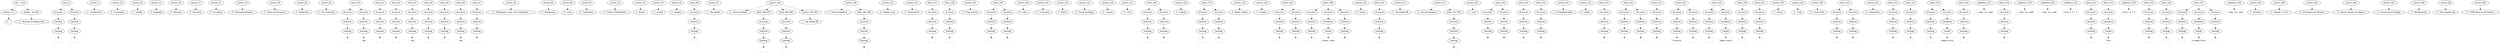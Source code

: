 digraph hierarchy {

node [fontname=Helvetica]
edge [style=dashed]

doc_0 [label="doc - 1219"]


doc_0 -> { section_1 section_2}
{rank=same; section_1 section_2}

section_1 [label="section: 1-3"]

section_2 [label="section: 34-338"]


section_1 -> { header_3}
{rank=same; header_3}

header_3 [label="0 : "]


block_4 -> { structure_6 structure_7}
{rank=same; structure_6 structure_7}

structure_6 [label="structure"]

structure_7 [label="structure"]


structure_6 -> { hashline_8}
{rank=same; hashline_8}

hashline_8 [label="hashline"]


hashline_8 -> { hashtag_9}
{rank=same; hashtag_9}

hashtag_9 [label="hashtag"]


hashtag_9 -> leaf_10
leaf_10  [color=Gray,shape=rectangle,fontname=Inconsolata,label=""]
structure_7 -> { hashline_11}
{rank=same; hashline_11}

hashline_11 [label="hashline"]


hashline_11 -> { hashtag_12}
{rank=same; hashtag_12}

hashtag_12 [label="hashtag"]


hashtag_12 -> leaf_13
leaf_13  [color=Gray,shape=rectangle,fontname=Inconsolata,label=""]
section_5 -> { header_14}
{rank=same; header_14}

header_14 [label="1 : Introduction"]


section_2 -> { header_15}
{rank=same; header_15}

header_15 [label="1 : Musings on Metasyntax"]


section_16 -> { header_19}
{rank=same; header_19}

header_19 [label="2 : Constraints"]


section_20 -> { header_23}
{rank=same; header_23}

header_23 [label="3 : Usable"]


section_21 -> { header_24}
{rank=same; header_24}

header_24 [label="3 : Readable"]


section_22 -> { header_25}
{rank=same; header_25}

header_25 [label="3 : Parsable"]


section_17 -> { header_26}
{rank=same; header_26}

header_26 [label="2 : Structure"]


section_27 -> { header_33}
{rank=same; header_33}

header_33 [label="3 : Encoding"]


section_34 -> { header_35}
{rank=same; header_35}

header_35 [label="4 : Internationalization"]


section_28 -> { header_36}
{rank=same; header_36}

header_36 [label="3 : Prose and Structure"]


section_29 -> { header_37}
{rank=same; header_37}

header_37 [label="3 : Ownership"]


section_38 -> { header_39}
{rank=same; header_39}

header_39 [label="4 : The Cling Rule"]


block_40 -> { structure_48 structure_49}
{rank=same; structure_48 structure_49}

structure_48 [label="structure"]

structure_49 [label="structure"]


structure_48 -> { hashline_50}
{rank=same; hashline_50}

hashline_50 [label="hashline"]


hashline_50 -> { hashtag_51}
{rank=same; hashtag_51}

hashtag_51 [label="hashtag"]


hashtag_51 -> leaf_52
leaf_52  [color=Gray,shape=rectangle,fontname=Inconsolata,label=""]
structure_49 -> { hashline_53}
{rank=same; hashline_53}

hashline_53 [label="hashline"]


hashline_53 -> { hashtag_54}
{rank=same; hashtag_54}

hashtag_54 [label="hashtag"]


hashtag_54 -> leaf_55
leaf_55  [color=Gray,shape=rectangle,fontname=Inconsolata,label="tag"]
block_41 -> { structure_56}
{rank=same; structure_56}

structure_56 [label="structure"]


structure_56 -> { hashline_57}
{rank=same; hashline_57}

hashline_57 [label="hashline"]


hashline_57 -> { hashtag_58}
{rank=same; hashtag_58}

hashtag_58 [label="hashtag"]


hashtag_58 -> leaf_59
leaf_59  [color=Gray,shape=rectangle,fontname=Inconsolata,label=""]
block_42 -> { structure_60}
{rank=same; structure_60}

structure_60 [label="structure"]


structure_60 -> { hashline_61}
{rank=same; hashline_61}

hashline_61 [label="hashline"]


hashline_61 -> { hashtag_62}
{rank=same; hashtag_62}

hashtag_62 [label="hashtag"]


hashtag_62 -> leaf_63
leaf_63  [color=Gray,shape=rectangle,fontname=Inconsolata,label=""]
block_43 -> { structure_64}
{rank=same; structure_64}

structure_64 [label="structure"]


structure_64 -> { hashline_65}
{rank=same; hashline_65}

hashline_65 [label="hashline"]


hashline_65 -> { hashtag_66}
{rank=same; hashtag_66}

hashtag_66 [label="hashtag"]


hashtag_66 -> leaf_67
leaf_67  [color=Gray,shape=rectangle,fontname=Inconsolata,label="tag"]
block_44 -> { structure_68}
{rank=same; structure_68}

structure_68 [label="structure"]


structure_68 -> { hashline_69}
{rank=same; hashline_69}

hashline_69 [label="hashline"]


hashline_69 -> { hashtag_70}
{rank=same; hashtag_70}

hashtag_70 [label="hashtag"]


hashtag_70 -> leaf_71
leaf_71  [color=Gray,shape=rectangle,fontname=Inconsolata,label=""]
block_45 -> { structure_72}
{rank=same; structure_72}

structure_72 [label="structure"]


structure_72 -> { hashline_73}
{rank=same; hashline_73}

hashline_73 [label="hashline"]


hashline_73 -> { hashtag_74}
{rank=same; hashtag_74}

hashtag_74 [label="hashtag"]


hashtag_74 -> leaf_75
leaf_75  [color=Gray,shape=rectangle,fontname=Inconsolata,label=""]
block_46 -> { structure_76}
{rank=same; structure_76}

structure_76 [label="structure"]


structure_76 -> { hashline_77}
{rank=same; hashline_77}

hashline_77 [label="hashline"]


hashline_77 -> { hashtag_78}
{rank=same; hashtag_78}

hashtag_78 [label="hashtag"]


hashtag_78 -> leaf_79
leaf_79  [color=Gray,shape=rectangle,fontname=Inconsolata,label="tag"]
block_47 -> { structure_80}
{rank=same; structure_80}

structure_80 [label="structure"]


structure_80 -> { hashline_81}
{rank=same; hashline_81}

hashline_81 [label="hashline"]


hashline_81 -> { hashtag_82}
{rank=same; hashtag_82}

hashtag_82 [label="hashtag"]


hashtag_82 -> leaf_83
leaf_83  [color=Gray,shape=rectangle,fontname=Inconsolata,label=""]
section_30 -> { header_84}
{rank=same; header_84}

header_84 [label="3 : Whitespace, Lines, and Indentation."]


section_85 -> { header_88}
{rank=same; header_88}

header_88 [label="4 : Whitespace"]


section_86 -> { header_89}
{rank=same; header_89}

header_89 [label="4 : Lines"]


section_87 -> { header_90}
{rank=same; header_90}

header_90 [label="4 : Indentation"]


section_31 -> { header_91}
{rank=same; header_91}

header_91 [label="3 : Order of Recognition"]


section_32 -> { header_92}
{rank=same; header_92}

header_92 [label="3 : Blocks"]


section_18 -> { header_93}
{rank=same; header_93}

header_93 [label="2 : Syntax"]


section_94 -> { header_95}
{rank=same; header_95}

header_95 [label="3 : Headers"]


block_96 -> { structure_99}
{rank=same; structure_99}

structure_99 [label="structure"]


structure_99 -> { hashline_100}
{rank=same; hashline_100}

hashline_100 [label="hashline"]


hashline_100 -> { hashtag_101}
{rank=same; hashtag_101}

hashtag_101 [label="hashtag"]


hashtag_101 -> leaf_102
leaf_102  [color=Gray,shape=rectangle,fontname=Inconsolata,label=""]
section_97 -> { header_103}
{rank=same; header_103}

header_103 [label="1 : Top Header"]


section_104 -> { header_105 block_106 block_107 section_108}
{rank=same; header_105 block_106 block_107 section_108}

header_105 [label="2 : Second Header"]

block_106 [label="block 369-379"]

block_107 [label="block 380-380"]

section_108 [label="section: 381-381"]


block_106 -> { structure_109}
{rank=same; structure_109}

structure_109 [label="structure"]


structure_109 -> { hashline_110}
{rank=same; hashline_110}

hashline_110 [label="hashline"]


hashline_110 -> { hashtag_111}
{rank=same; hashtag_111}

hashtag_111 [label="hashtag"]


hashtag_111 -> leaf_112
leaf_112  [color=Gray,shape=rectangle,fontname=Inconsolata,label=""]
block_107 -> { structure_113}
{rank=same; structure_113}

structure_113 [label="structure"]


structure_113 -> { hashline_114}
{rank=same; hashline_114}

hashline_114 [label="hashline"]


hashline_114 -> { hashtag_115}
{rank=same; hashtag_115}

hashtag_115 [label="hashtag"]


hashtag_115 -> leaf_116
leaf_116  [color=Gray,shape=rectangle,fontname=Inconsolata,label=""]
section_108 -> { header_117}
{rank=same; header_117}

header_117 [label="1 : Top Header ▼"]


section_118 -> { header_119 block_120}
{rank=same; header_119 block_120}

header_119 [label="2 : Second Header ►"]

block_120 [label="block 382-389"]


block_120 -> { structure_131}
{rank=same; structure_131}

structure_131 [label="structure"]


structure_131 -> { hashline_132}
{rank=same; hashline_132}

hashline_132 [label="hashline"]


hashline_132 -> { hashtag_133}
{rank=same; hashtag_133}

hashtag_133 [label="hashtag"]


hashtag_133 -> leaf_134
leaf_134  [color=Gray,shape=rectangle,fontname=Inconsolata,label=""]
section_121 -> { header_135}
{rank=same; header_135}

header_135 [label="4 : Header Lines"]


section_122 -> { header_136}
{rank=same; header_136}

header_136 [label="3 : Prose blocks"]


block_137 -> { structure_139}
{rank=same; structure_139}

structure_139 [label="structure"]


structure_139 -> { hashline_140}
{rank=same; hashline_140}

hashline_140 [label="hashline"]


hashline_140 -> { hashtag_141}
{rank=same; hashtag_141}

hashtag_141 [label="hashtag"]


hashtag_141 -> leaf_142
leaf_142  [color=Gray,shape=rectangle,fontname=Inconsolata,label=""]
block_138 -> { structure_143}
{rank=same; structure_143}

structure_143 [label="structure"]


structure_143 -> { hashline_144}
{rank=same; hashline_144}

hashline_144 [label="hashline"]


hashline_144 -> { hashtag_145}
{rank=same; hashtag_145}

hashtag_145 [label="hashtag"]


hashtag_145 -> leaf_146
leaf_146  [color=Gray,shape=rectangle,fontname=Inconsolata,label=""]
section_123 -> { header_147}
{rank=same; header_147}

header_147 [label="3 : Prose markup"]


block_148 -> { structure_150 structure_151}
{rank=same; structure_150 structure_151}

structure_150 [label="structure"]

structure_151 [label="structure"]


structure_150 -> { hashline_152}
{rank=same; hashline_152}

hashline_152 [label="hashline"]


hashline_152 -> { hashtag_153}
{rank=same; hashtag_153}

hashtag_153 [label="hashtag"]


hashtag_153 -> leaf_154
leaf_154  [color=Gray,shape=rectangle,fontname=Inconsolata,label=""]
structure_151 -> { hashline_155}
{rank=same; hashline_155}

hashline_155 [label="hashline"]


hashline_155 -> { hashtag_156}
{rank=same; hashtag_156}

hashtag_156 [label="hashtag"]


hashtag_156 -> leaf_157
leaf_157  [color=Gray,shape=rectangle,fontname=Inconsolata,label=""]
section_149 -> { header_158}
{rank=same; header_158}

header_158 [label="4 : Latex"]


section_124 -> { header_159}
{rank=same; header_159}

header_159 [label="3 : Comments"]


section_125 -> { header_160}
{rank=same; header_160}

header_160 [label="3 : Marks"]


section_161 -> { header_162}
{rank=same; header_162}

header_162 [label="4 : Plural Hashtags"]


section_126 -> { header_163}
{rank=same; header_163}

header_163 [label="3 : Classes"]


section_127 -> { header_164}
{rank=same; header_164}

header_164 [label="3 : Links"]


block_165 -> { structure_166 structure_167}
{rank=same; structure_166 structure_167}

structure_166 [label="structure"]

structure_167 [label="structure"]


structure_166 -> { hashline_168}
{rank=same; hashline_168}

hashline_168 [label="hashline"]


hashline_168 -> { hashtag_169}
{rank=same; hashtag_169}

hashtag_169 [label="hashtag"]


hashtag_169 -> leaf_170
leaf_170  [color=Gray,shape=rectangle,fontname=Inconsolata,label=""]
structure_167 -> { hashline_171}
{rank=same; hashline_171}

hashline_171 [label="hashline"]


hashline_171 -> { hashtag_172}
{rank=same; hashtag_172}

hashtag_172 [label="hashtag"]


hashtag_172 -> leaf_173
leaf_173  [color=Gray,shape=rectangle,fontname=Inconsolata,label=""]
section_128 -> { header_174}
{rank=same; header_174}

header_174 [label="3 : Cookies"]


block_175 -> { structure_177 structure_178}
{rank=same; structure_177 structure_178}

structure_177 [label="structure"]

structure_178 [label="structure"]


structure_177 -> { hashline_179}
{rank=same; hashline_179}

hashline_179 [label="hashline"]


hashline_179 -> { hashtag_180}
{rank=same; hashtag_180}

hashtag_180 [label="hashtag"]


hashtag_180 -> leaf_181
leaf_181  [color=Gray,shape=rectangle,fontname=Inconsolata,label=""]
structure_178 -> { hashline_182}
{rank=same; hashline_182}

hashline_182 [label="hashline"]


hashline_182 -> { hashtag_183}
{rank=same; hashtag_183}

hashtag_183 [label="hashtag"]


hashtag_183 -> leaf_184
leaf_184  [color=Gray,shape=rectangle,fontname=Inconsolata,label=""]
section_176 -> { header_185}
{rank=same; header_185}

header_185 [label="4 : Radio cookies"]


section_129 -> { header_186}
{rank=same; header_186}

header_186 [label="3 : Drawers"]


block_187 -> { structure_189 structure_190}
{rank=same; structure_189 structure_190}

structure_189 [label="structure"]

structure_190 [label="structure"]


structure_189 -> { hashline_191}
{rank=same; hashline_191}

hashline_191 [label="hashline"]


hashline_191 -> { hashtag_192}
{rank=same; hashtag_192}

hashtag_192 [label="hashtag"]


hashtag_192 -> leaf_193
leaf_193  [color=Gray,shape=rectangle,fontname=Inconsolata,label=""]
structure_190 -> { hashline_194}
{rank=same; hashline_194}

hashline_194 [label="hashline"]


hashline_194 -> { hashtag_195}
{rank=same; hashtag_195}

hashtag_195 [label="hashtag"]


hashtag_195 -> leaf_196
leaf_196  [color=Gray,shape=rectangle,fontname=Inconsolata,label=""]
block_188 -> { structure_197 structure_198 structure_199}
{rank=same; structure_197 structure_198 structure_199}

structure_197 [label="structure"]

structure_198 [label="structure"]

structure_199 [label="structure"]


structure_197 -> { hashline_200}
{rank=same; hashline_200}

hashline_200 [label="hashline"]


hashline_200 -> { hashtag_201}
{rank=same; hashtag_201}

hashtag_201 [label="hashtag"]


hashtag_201 -> leaf_202
leaf_202  [color=Gray,shape=rectangle,fontname=Inconsolata,label=""]
structure_198 -> { handleline_203}
{rank=same; handleline_203}

handleline_203 [label="handleline"]


handleline_203 -> { handle_204}
{rank=same; handle_204}

handle_204 [label="handle"]


handle_204 -> leaf_205
leaf_205  [color=Gray,shape=rectangle,fontname=Inconsolata,label="drawer-name"]
structure_199 -> { hashline_206}
{rank=same; hashline_206}

hashline_206 [label="hashline"]


hashline_206 -> { hashtag_207}
{rank=same; hashtag_207}

hashtag_207 [label="hashtag"]


hashtag_207 -> leaf_208
leaf_208  [color=Gray,shape=rectangle,fontname=Inconsolata,label=""]
section_130 -> { header_209}
{rank=same; header_209}

header_209 [label="3 : Runes"]


block_210 -> { structure_212}
{rank=same; structure_212}

structure_212 [label="structure"]


structure_212 -> { hashline_213}
{rank=same; hashline_213}

hashline_213 [label="hashline"]


hashline_213 -> { hashtag_214}
{rank=same; hashtag_214}

hashtag_214 [label="hashtag"]


hashtag_214 -> leaf_215
leaf_215  [color=Gray,shape=rectangle,fontname=Inconsolata,label=""]
section_211 -> { header_216}
{rank=same; header_216}

header_216 [label="1 : Top Header ▼"]


section_217 -> { header_218 block_219}
{rank=same; header_218 block_219}

header_218 [label="2 : Second Header ►"]

block_219 [label="block 743-749"]


block_219 -> { structure_225}
{rank=same; structure_225}

structure_225 [label="structure"]


structure_225 -> { hashline_226}
{rank=same; hashline_226}

hashline_226 [label="hashline"]


hashline_226 -> { hashtag_227}
{rank=same; hashtag_227}

hashtag_227 [label="hashtag"]


hashtag_227 -> leaf_228
leaf_228  [color=Gray,shape=rectangle,fontname=Inconsolata,label=""]
section_220 -> { header_229}
{rank=same; header_229}

header_229 [label="3 : Lists"]


block_230 -> { structure_233 structure_234}
{rank=same; structure_233 structure_234}

structure_233 [label="structure"]

structure_234 [label="structure"]


structure_233 -> { hashline_235}
{rank=same; hashline_235}

hashline_235 [label="hashline"]


hashline_235 -> { hashtag_236}
{rank=same; hashtag_236}

hashtag_236 [label="hashtag"]


hashtag_236 -> leaf_237
leaf_237  [color=Gray,shape=rectangle,fontname=Inconsolata,label=""]
structure_234 -> { hashline_238}
{rank=same; hashline_238}

hashline_238 [label="hashline"]


hashline_238 -> { hashtag_239}
{rank=same; hashtag_239}

hashtag_239 [label="hashtag"]


hashtag_239 -> leaf_240
leaf_240  [color=Gray,shape=rectangle,fontname=Inconsolata,label=""]
block_231 -> { structure_241}
{rank=same; structure_241}

structure_241 [label="structure"]


structure_241 -> { hashline_242}
{rank=same; hashline_242}

hashline_242 [label="hashline"]


hashline_242 -> { hashtag_243}
{rank=same; hashtag_243}

hashtag_243 [label="hashtag"]


hashtag_243 -> leaf_244
leaf_244  [color=Gray,shape=rectangle,fontname=Inconsolata,label=""]
block_232 -> { structure_245}
{rank=same; structure_245}

structure_245 [label="structure"]


structure_245 -> { hashline_246}
{rank=same; hashline_246}

hashline_246 [label="hashline"]


hashline_246 -> { hashtag_247}
{rank=same; hashtag_247}

hashtag_247 [label="hashtag"]


hashtag_247 -> leaf_248
leaf_248  [color=Gray,shape=rectangle,fontname=Inconsolata,label=""]
section_221 -> { header_249}
{rank=same; header_249}

header_249 [label="3 : Embedded Data"]


section_222 -> { header_250}
{rank=same; header_250}

header_250 [label="3 : Tables"]


block_251 -> { structure_258}
{rank=same; structure_258}

structure_258 [label="structure"]


structure_258 -> { hashline_259}
{rank=same; hashline_259}

hashline_259 [label="hashline"]


hashline_259 -> { hashtag_260}
{rank=same; hashtag_260}

hashtag_260 [label="hashtag"]


hashtag_260 -> leaf_261
leaf_261  [color=Gray,shape=rectangle,fontname=Inconsolata,label=""]
block_252 -> { structure_262 structure_263}
{rank=same; structure_262 structure_263}

structure_262 [label="structure"]

structure_263 [label="structure"]


structure_262 -> { hashline_264}
{rank=same; hashline_264}

hashline_264 [label="hashline"]


hashline_264 -> { hashtag_265}
{rank=same; hashtag_265}

hashtag_265 [label="hashtag"]


hashtag_265 -> leaf_266
leaf_266  [color=Gray,shape=rectangle,fontname=Inconsolata,label=""]
structure_263 -> { hashline_267}
{rank=same; hashline_267}

hashline_267 [label="hashline"]


hashline_267 -> { hashtag_268}
{rank=same; hashtag_268}

hashtag_268 [label="hashtag"]


hashtag_268 -> leaf_269
leaf_269  [color=Gray,shape=rectangle,fontname=Inconsolata,label=""]
block_253 -> { structure_270}
{rank=same; structure_270}

structure_270 [label="structure"]


structure_270 -> { hashline_271}
{rank=same; hashline_271}

hashline_271 [label="hashline"]


hashline_271 -> { hashtag_272}
{rank=same; hashtag_272}

hashtag_272 [label="hashtag"]


hashtag_272 -> leaf_273
leaf_273  [color=Gray,shape=rectangle,fontname=Inconsolata,label=""]
block_254 -> { structure_274 structure_275}
{rank=same; structure_274 structure_275}

structure_274 [label="structure"]

structure_275 [label="structure"]


structure_274 -> { hashline_276}
{rank=same; hashline_276}

hashline_276 [label="hashline"]


hashline_276 -> { hashtag_277}
{rank=same; hashtag_277}

hashtag_277 [label="hashtag"]


hashtag_277 -> leaf_278
leaf_278  [color=Gray,shape=rectangle,fontname=Inconsolata,label="formulas"]
structure_275 -> { hashline_279}
{rank=same; hashline_279}

hashline_279 [label="hashline"]


hashline_279 -> { hashtag_280}
{rank=same; hashtag_280}

hashtag_280 [label="hashtag"]


hashtag_280 -> leaf_281
leaf_281  [color=Gray,shape=rectangle,fontname=Inconsolata,label=""]
block_255 -> { structure_282 structure_283}
{rank=same; structure_282 structure_283}

structure_282 [label="structure"]

structure_283 [label="structure"]


structure_282 -> { hashline_284}
{rank=same; hashline_284}

hashline_284 [label="hashline"]


hashline_284 -> { hashtag_285}
{rank=same; hashtag_285}

hashtag_285 [label="hashtag"]


hashtag_285 -> leaf_286
leaf_286  [color=Gray,shape=rectangle,fontname=Inconsolata,label=""]
structure_283 -> { handleline_287}
{rank=same; handleline_287}

handleline_287 [label="handleline"]


handleline_287 -> { handle_288}
{rank=same; handle_288}

handle_288 [label="handle"]


handle_288 -> leaf_289
leaf_289  [color=Gray,shape=rectangle,fontname=Inconsolata,label="named-table"]
block_256 -> { structure_290}
{rank=same; structure_290}

structure_290 [label="structure"]


structure_290 -> { hashline_291}
{rank=same; hashline_291}

hashline_291 [label="hashline"]


hashline_291 -> { hashtag_292}
{rank=same; hashtag_292}

hashtag_292 [label="hashtag"]


hashtag_292 -> leaf_293
leaf_293  [color=Gray,shape=rectangle,fontname=Inconsolata,label=""]
block_257 -> { structure_294}
{rank=same; structure_294}

structure_294 [label="structure"]


structure_294 -> { hashline_295}
{rank=same; hashline_295}

hashline_295 [label="hashline"]


hashline_295 -> { hashtag_296}
{rank=same; hashtag_296}

hashtag_296 [label="hashtag"]


hashtag_296 -> leaf_297
leaf_297  [color=Gray,shape=rectangle,fontname=Inconsolata,label=""]
section_223 -> { header_298}
{rank=same; header_298}

header_298 [label="3 : Clocks"]


section_224 -> { header_299}
{rank=same; header_299}

header_299 [label="3 : Code"]


section_300 -> { header_302}
{rank=same; header_302}

header_302 [label="4 : Inline Code"]


block_303 -> { structure_304 structure_305}
{rank=same; structure_304 structure_305}

structure_304 [label="structure"]

structure_305 [label="structure"]


structure_304 -> { hashline_306}
{rank=same; hashline_306}

hashline_306 [label="hashline"]


hashline_306 -> { hashtag_307}
{rank=same; hashtag_307}

hashtag_307 [label="hashtag"]


hashtag_307 -> leaf_308
leaf_308  [color=Gray,shape=rectangle,fontname=Inconsolata,label=""]
structure_305 -> { hashline_309}
{rank=same; hashline_309}

hashline_309 [label="hashline"]


hashline_309 -> { hashtag_310}
{rank=same; hashtag_310}

hashtag_310 [label="hashtag"]


hashtag_310 -> leaf_311
leaf_311  [color=Gray,shape=rectangle,fontname=Inconsolata,label=""]
section_301 -> { header_312}
{rank=same; header_312}

header_312 [label="4 : Code Blocks"]


block_313 -> { structure_330}
{rank=same; structure_330}

structure_330 [label="structure"]


structure_330 -> { hashline_331}
{rank=same; hashline_331}

hashline_331 [label="hashline"]


hashline_331 -> { hashtag_332}
{rank=same; hashtag_332}

hashtag_332 [label="hashtag"]


hashtag_332 -> leaf_333
leaf_333  [color=Gray,shape=rectangle,fontname=Inconsolata,label=""]
block_314 -> { structure_334}
{rank=same; structure_334}

structure_334 [label="structure"]


structure_334 -> { hashline_335}
{rank=same; hashline_335}

hashline_335 [label="hashline"]


hashline_335 -> { hashtag_336}
{rank=same; hashtag_336}

hashtag_336 [label="hashtag"]


hashtag_336 -> leaf_337
leaf_337  [color=Gray,shape=rectangle,fontname=Inconsolata,label=""]
block_315 -> { structure_338 structure_339}
{rank=same; structure_338 structure_339}

structure_338 [label="structure"]

structure_339 [label="structure"]


structure_338 -> { hashline_340}
{rank=same; hashline_340}

hashline_340 [label="hashline"]


hashline_340 -> { hashtag_341}
{rank=same; hashtag_341}

hashtag_341 [label="hashtag"]


hashtag_341 -> leaf_342
leaf_342  [color=Gray,shape=rectangle,fontname=Inconsolata,label=""]
structure_339 -> { handleline_343}
{rank=same; handleline_343}

handleline_343 [label="handleline"]


handleline_343 -> { handle_344}
{rank=same; handle_344}

handle_344 [label="handle"]


handle_344 -> leaf_345
leaf_345  [color=Gray,shape=rectangle,fontname=Inconsolata,label="named-block"]
block_316 -> { structure_346}
{rank=same; structure_346}

structure_346 [label="structure"]


structure_346 -> { hashline_347}
{rank=same; hashline_347}

hashline_347 [label="hashline"]


hashline_347 -> { hashtag_348}
{rank=same; hashtag_348}

hashtag_348 [label="hashtag"]


hashtag_348 -> leaf_349
leaf_349  [color=Gray,shape=rectangle,fontname=Inconsolata,label=""]
codeblock_317 -> leaf_350
leaf_350  [color=Gray,shape=rectangle,fontname=Inconsolata,label="-- some lua code"]
block_318 -> { structure_351}
{rank=same; structure_351}

structure_351 [label="structure"]


structure_351 -> { hashline_352}
{rank=same; hashline_352}

hashline_352 [label="hashline"]


hashline_352 -> { hashtag_353}
{rank=same; hashtag_353}

hashtag_353 [label="hashtag"]


hashtag_353 -> leaf_354
leaf_354  [color=Gray,shape=rectangle,fontname=Inconsolata,label=""]
codeblock_319 -> leaf_355
leaf_355  [color=Gray,shape=rectangle,fontname=Inconsolata,label="-- some lua code"]
codeblock_320 -> leaf_356
leaf_356  [color=Gray,shape=rectangle,fontname=Inconsolata,label="-- some lua code"]
codeblock_321 -> leaf_357
leaf_357  [color=Gray,shape=rectangle,fontname=Inconsolata,label="return 4 + 5"]
block_322 -> { structure_358}
{rank=same; structure_358}

structure_358 [label="structure"]


structure_358 -> { hashline_359}
{rank=same; hashline_359}

hashline_359 [label="hashline"]


hashline_359 -> { hashtag_360}
{rank=same; hashtag_360}

hashtag_360 [label="hashtag"]


hashtag_360 -> leaf_361
leaf_361  [color=Gray,shape=rectangle,fontname=Inconsolata,label=""]
block_323 -> { structure_362}
{rank=same; structure_362}

structure_362 [label="structure"]


structure_362 -> { handleline_363}
{rank=same; handleline_363}

handleline_363 [label="handleline"]


handleline_363 -> { handle_364}
{rank=same; handle_364}

handle_364 [label="handle"]


handle_364 -> leaf_365
leaf_365  [color=Gray,shape=rectangle,fontname=Inconsolata,label="nine"]
codeblock_324 -> leaf_366
leaf_366  [color=Gray,shape=rectangle,fontname=Inconsolata,label="return 4 + 5"]
block_325 -> { structure_367}
{rank=same; structure_367}

structure_367 [label="structure"]


structure_367 -> { hashline_368}
{rank=same; hashline_368}

hashline_368 [label="hashline"]


hashline_368 -> { hashtag_369}
{rank=same; hashtag_369}

hashtag_369 [label="hashtag"]


hashtag_369 -> leaf_370
leaf_370  [color=Gray,shape=rectangle,fontname=Inconsolata,label=""]
block_326 -> { structure_371}
{rank=same; structure_371}

structure_371 [label="structure"]


structure_371 -> { hashline_372}
{rank=same; hashline_372}

hashline_372 [label="hashline"]


hashline_372 -> { hashtag_373}
{rank=same; hashtag_373}

hashtag_373 [label="hashtag"]


hashtag_373 -> leaf_374
leaf_374  [color=Gray,shape=rectangle,fontname=Inconsolata,label=""]
block_327 -> { structure_375 structure_376 structure_377}
{rank=same; structure_375 structure_376 structure_377}

structure_375 [label="structure"]

structure_376 [label="structure"]

structure_377 [label="structure"]


structure_375 -> { hashline_378}
{rank=same; hashline_378}

hashline_378 [label="hashline"]


hashline_378 -> { hashtag_379}
{rank=same; hashtag_379}

hashtag_379 [label="hashtag"]


hashtag_379 -> leaf_380
leaf_380  [color=Gray,shape=rectangle,fontname=Inconsolata,label=""]
structure_376 -> { handleline_381}
{rank=same; handleline_381}

handleline_381 [label="handleline"]


handleline_381 -> { handle_382}
{rank=same; handle_382}

handle_382 [label="handle"]


handle_382 -> leaf_383
leaf_383  [color=Gray,shape=rectangle,fontname=Inconsolata,label="a-named-block"]
structure_377 -> { hashline_384}
{rank=same; hashline_384}

hashline_384 [label="hashline"]


hashline_384 -> { hashtag_385}
{rank=same; hashtag_385}

hashtag_385 [label="hashtag"]


hashtag_385 -> leaf_386
leaf_386  [color=Gray,shape=rectangle,fontname=Inconsolata,label=""]
codeblock_328 -> leaf_387
leaf_387  [color=Gray,shape=rectangle,fontname=Inconsolata,label="-- some lua code"]
section_329 -> { header_388}
{rank=same; header_388}

header_388 [label="1 : Runtime"]


section_389 -> { header_391}
{rank=same; header_391}

header_391 [label="2 : Literate or Live?"]


section_392 -> { header_393}
{rank=same; header_393}

header_393 [label="3 : Unraveling the Mystery"]


section_390 -> { header_394}
{rank=same; header_394}

header_394 [label="2 : Source, Tangle and Weave"]


section_395 -> { header_397}
{rank=same; header_397}

header_397 [label="3 : Unraveling the Tangle"]


section_396 -> { header_398}
{rank=same; header_398}

header_398 [label="3 : Backweaving"]


section_98 -> { header_399}
{rank=same; header_399}

header_399 [label="4 : Zero-header tag"]


section_400 -> { header_401}
{rank=same; header_401}

header_401 [label="5 : TODO Move to API Section"]



}
